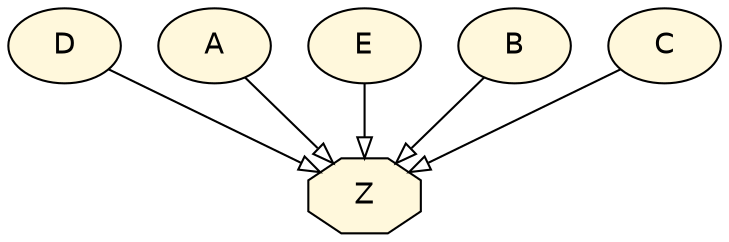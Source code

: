 digraph {
"b006d974-502f-4998-9df6-800a890ae40a" [label="D", shape=ellipse, style=filled, fillcolor=cornsilk, fontname=Helvetica];
"b006d974-502f-4998-9df6-800a890ae40a" -> "b383d355-35c5-4bd2-9bd4-e179fae096fa" [taillabel="", arrowhead=onormal, fontname=Helvetica];
"b383d355-35c5-4bd2-9bd4-e179fae096fa" [label="Z", shape=octagon, style=filled, fillcolor=cornsilk, fontname=Helvetica];
"f86b8852-2c6e-4525-b282-19c116853909" [label="A", shape=ellipse, style=filled, fillcolor=cornsilk, fontname=Helvetica];
"f86b8852-2c6e-4525-b282-19c116853909" -> "b383d355-35c5-4bd2-9bd4-e179fae096fa" [taillabel="", arrowhead=onormal, fontname=Helvetica];
"e39fd401-de1f-4548-b198-e27853cab035" [label="E", shape=ellipse, style=filled, fillcolor=cornsilk, fontname=Helvetica];
"e39fd401-de1f-4548-b198-e27853cab035" -> "b383d355-35c5-4bd2-9bd4-e179fae096fa" [taillabel="", arrowhead=onormal, fontname=Helvetica];
"6cb83d56-9587-4574-8844-045b4d959f57" [label="B", shape=ellipse, style=filled, fillcolor=cornsilk, fontname=Helvetica];
"6cb83d56-9587-4574-8844-045b4d959f57" -> "b383d355-35c5-4bd2-9bd4-e179fae096fa" [taillabel="", arrowhead=onormal, fontname=Helvetica];
"4c382786-65fe-457d-923a-ea294cc615e0" [label="C", shape=ellipse, style=filled, fillcolor=cornsilk, fontname=Helvetica];
"4c382786-65fe-457d-923a-ea294cc615e0" -> "b383d355-35c5-4bd2-9bd4-e179fae096fa" [taillabel="", arrowhead=onormal, fontname=Helvetica];
}

